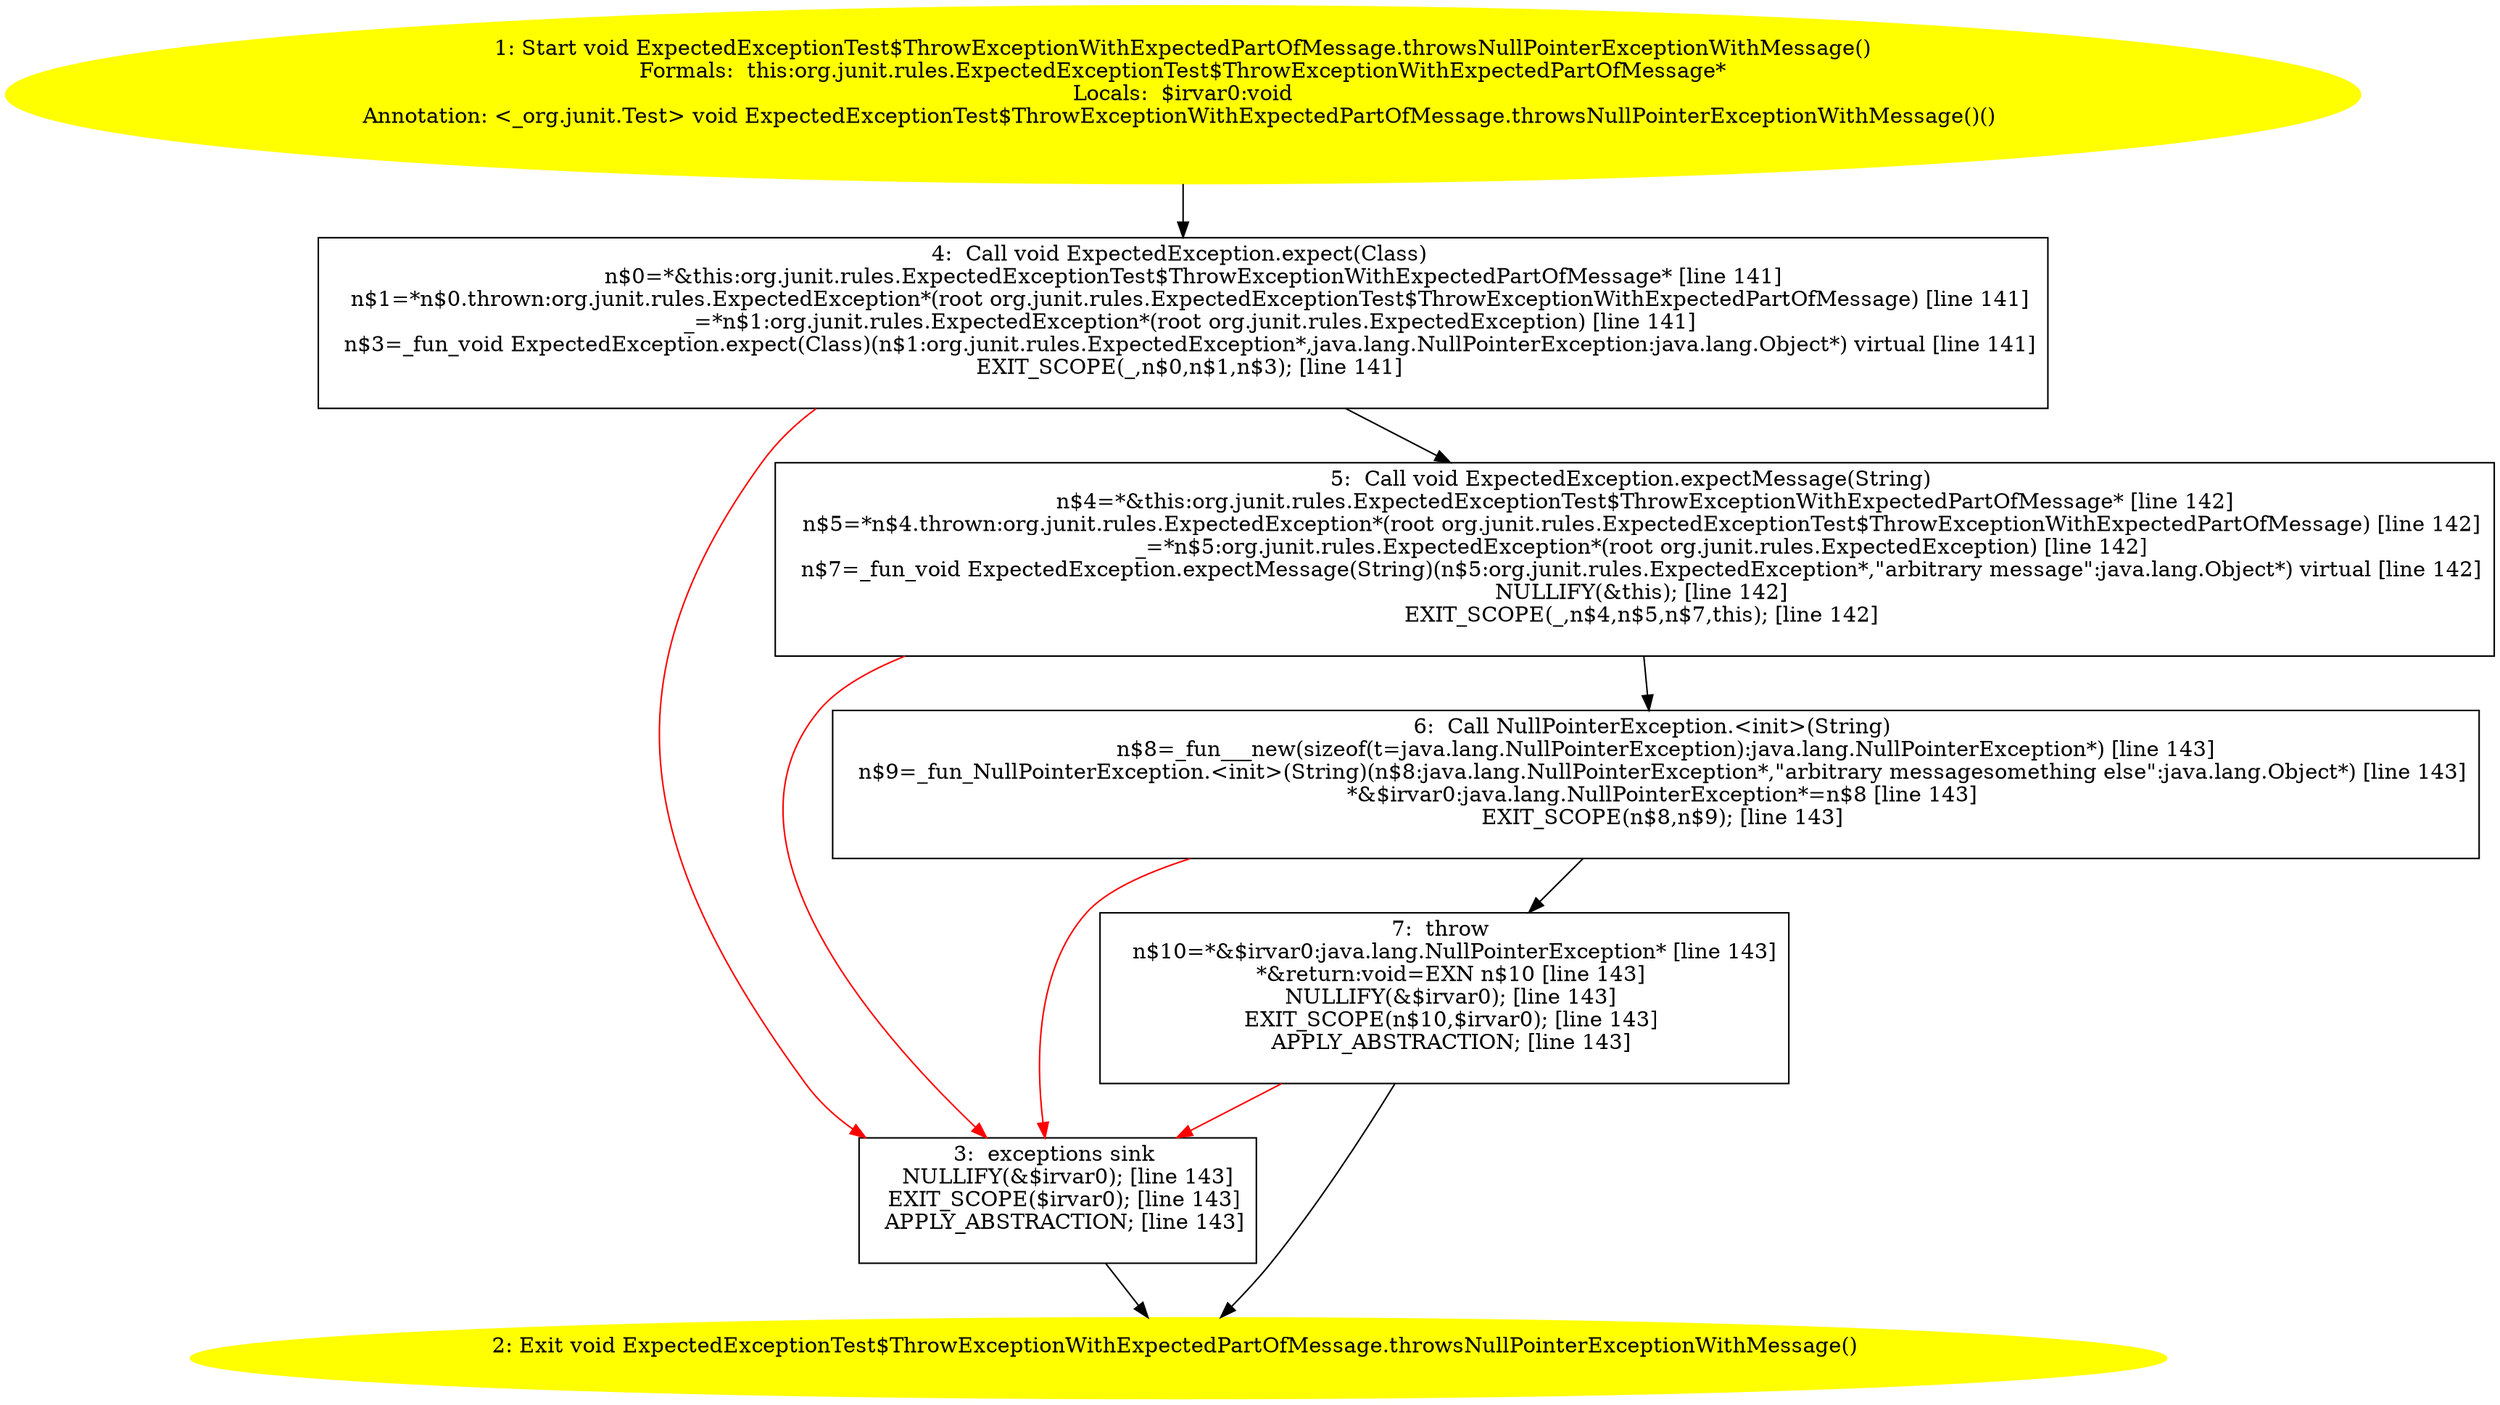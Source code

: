 /* @generated */
digraph cfg {
"org.junit.rules.ExpectedExceptionTest$ThrowExceptionWithExpectedPartOfMessage.throwsNullPointerExcep.e5b3691a82aeaaed73831b1298d64ff8_1" [label="1: Start void ExpectedExceptionTest$ThrowExceptionWithExpectedPartOfMessage.throwsNullPointerExceptionWithMessage()\nFormals:  this:org.junit.rules.ExpectedExceptionTest$ThrowExceptionWithExpectedPartOfMessage*\nLocals:  $irvar0:void\nAnnotation: <_org.junit.Test> void ExpectedExceptionTest$ThrowExceptionWithExpectedPartOfMessage.throwsNullPointerExceptionWithMessage()() \n  " color=yellow style=filled]
	

	 "org.junit.rules.ExpectedExceptionTest$ThrowExceptionWithExpectedPartOfMessage.throwsNullPointerExcep.e5b3691a82aeaaed73831b1298d64ff8_1" -> "org.junit.rules.ExpectedExceptionTest$ThrowExceptionWithExpectedPartOfMessage.throwsNullPointerExcep.e5b3691a82aeaaed73831b1298d64ff8_4" ;
"org.junit.rules.ExpectedExceptionTest$ThrowExceptionWithExpectedPartOfMessage.throwsNullPointerExcep.e5b3691a82aeaaed73831b1298d64ff8_2" [label="2: Exit void ExpectedExceptionTest$ThrowExceptionWithExpectedPartOfMessage.throwsNullPointerExceptionWithMessage() \n  " color=yellow style=filled]
	

"org.junit.rules.ExpectedExceptionTest$ThrowExceptionWithExpectedPartOfMessage.throwsNullPointerExcep.e5b3691a82aeaaed73831b1298d64ff8_3" [label="3:  exceptions sink \n   NULLIFY(&$irvar0); [line 143]\n  EXIT_SCOPE($irvar0); [line 143]\n  APPLY_ABSTRACTION; [line 143]\n " shape="box"]
	

	 "org.junit.rules.ExpectedExceptionTest$ThrowExceptionWithExpectedPartOfMessage.throwsNullPointerExcep.e5b3691a82aeaaed73831b1298d64ff8_3" -> "org.junit.rules.ExpectedExceptionTest$ThrowExceptionWithExpectedPartOfMessage.throwsNullPointerExcep.e5b3691a82aeaaed73831b1298d64ff8_2" ;
"org.junit.rules.ExpectedExceptionTest$ThrowExceptionWithExpectedPartOfMessage.throwsNullPointerExcep.e5b3691a82aeaaed73831b1298d64ff8_4" [label="4:  Call void ExpectedException.expect(Class) \n   n$0=*&this:org.junit.rules.ExpectedExceptionTest$ThrowExceptionWithExpectedPartOfMessage* [line 141]\n  n$1=*n$0.thrown:org.junit.rules.ExpectedException*(root org.junit.rules.ExpectedExceptionTest$ThrowExceptionWithExpectedPartOfMessage) [line 141]\n  _=*n$1:org.junit.rules.ExpectedException*(root org.junit.rules.ExpectedException) [line 141]\n  n$3=_fun_void ExpectedException.expect(Class)(n$1:org.junit.rules.ExpectedException*,java.lang.NullPointerException:java.lang.Object*) virtual [line 141]\n  EXIT_SCOPE(_,n$0,n$1,n$3); [line 141]\n " shape="box"]
	

	 "org.junit.rules.ExpectedExceptionTest$ThrowExceptionWithExpectedPartOfMessage.throwsNullPointerExcep.e5b3691a82aeaaed73831b1298d64ff8_4" -> "org.junit.rules.ExpectedExceptionTest$ThrowExceptionWithExpectedPartOfMessage.throwsNullPointerExcep.e5b3691a82aeaaed73831b1298d64ff8_5" ;
	 "org.junit.rules.ExpectedExceptionTest$ThrowExceptionWithExpectedPartOfMessage.throwsNullPointerExcep.e5b3691a82aeaaed73831b1298d64ff8_4" -> "org.junit.rules.ExpectedExceptionTest$ThrowExceptionWithExpectedPartOfMessage.throwsNullPointerExcep.e5b3691a82aeaaed73831b1298d64ff8_3" [color="red" ];
"org.junit.rules.ExpectedExceptionTest$ThrowExceptionWithExpectedPartOfMessage.throwsNullPointerExcep.e5b3691a82aeaaed73831b1298d64ff8_5" [label="5:  Call void ExpectedException.expectMessage(String) \n   n$4=*&this:org.junit.rules.ExpectedExceptionTest$ThrowExceptionWithExpectedPartOfMessage* [line 142]\n  n$5=*n$4.thrown:org.junit.rules.ExpectedException*(root org.junit.rules.ExpectedExceptionTest$ThrowExceptionWithExpectedPartOfMessage) [line 142]\n  _=*n$5:org.junit.rules.ExpectedException*(root org.junit.rules.ExpectedException) [line 142]\n  n$7=_fun_void ExpectedException.expectMessage(String)(n$5:org.junit.rules.ExpectedException*,\"arbitrary message\":java.lang.Object*) virtual [line 142]\n  NULLIFY(&this); [line 142]\n  EXIT_SCOPE(_,n$4,n$5,n$7,this); [line 142]\n " shape="box"]
	

	 "org.junit.rules.ExpectedExceptionTest$ThrowExceptionWithExpectedPartOfMessage.throwsNullPointerExcep.e5b3691a82aeaaed73831b1298d64ff8_5" -> "org.junit.rules.ExpectedExceptionTest$ThrowExceptionWithExpectedPartOfMessage.throwsNullPointerExcep.e5b3691a82aeaaed73831b1298d64ff8_6" ;
	 "org.junit.rules.ExpectedExceptionTest$ThrowExceptionWithExpectedPartOfMessage.throwsNullPointerExcep.e5b3691a82aeaaed73831b1298d64ff8_5" -> "org.junit.rules.ExpectedExceptionTest$ThrowExceptionWithExpectedPartOfMessage.throwsNullPointerExcep.e5b3691a82aeaaed73831b1298d64ff8_3" [color="red" ];
"org.junit.rules.ExpectedExceptionTest$ThrowExceptionWithExpectedPartOfMessage.throwsNullPointerExcep.e5b3691a82aeaaed73831b1298d64ff8_6" [label="6:  Call NullPointerException.<init>(String) \n   n$8=_fun___new(sizeof(t=java.lang.NullPointerException):java.lang.NullPointerException*) [line 143]\n  n$9=_fun_NullPointerException.<init>(String)(n$8:java.lang.NullPointerException*,\"arbitrary messagesomething else\":java.lang.Object*) [line 143]\n  *&$irvar0:java.lang.NullPointerException*=n$8 [line 143]\n  EXIT_SCOPE(n$8,n$9); [line 143]\n " shape="box"]
	

	 "org.junit.rules.ExpectedExceptionTest$ThrowExceptionWithExpectedPartOfMessage.throwsNullPointerExcep.e5b3691a82aeaaed73831b1298d64ff8_6" -> "org.junit.rules.ExpectedExceptionTest$ThrowExceptionWithExpectedPartOfMessage.throwsNullPointerExcep.e5b3691a82aeaaed73831b1298d64ff8_7" ;
	 "org.junit.rules.ExpectedExceptionTest$ThrowExceptionWithExpectedPartOfMessage.throwsNullPointerExcep.e5b3691a82aeaaed73831b1298d64ff8_6" -> "org.junit.rules.ExpectedExceptionTest$ThrowExceptionWithExpectedPartOfMessage.throwsNullPointerExcep.e5b3691a82aeaaed73831b1298d64ff8_3" [color="red" ];
"org.junit.rules.ExpectedExceptionTest$ThrowExceptionWithExpectedPartOfMessage.throwsNullPointerExcep.e5b3691a82aeaaed73831b1298d64ff8_7" [label="7:  throw \n   n$10=*&$irvar0:java.lang.NullPointerException* [line 143]\n  *&return:void=EXN n$10 [line 143]\n  NULLIFY(&$irvar0); [line 143]\n  EXIT_SCOPE(n$10,$irvar0); [line 143]\n  APPLY_ABSTRACTION; [line 143]\n " shape="box"]
	

	 "org.junit.rules.ExpectedExceptionTest$ThrowExceptionWithExpectedPartOfMessage.throwsNullPointerExcep.e5b3691a82aeaaed73831b1298d64ff8_7" -> "org.junit.rules.ExpectedExceptionTest$ThrowExceptionWithExpectedPartOfMessage.throwsNullPointerExcep.e5b3691a82aeaaed73831b1298d64ff8_2" ;
	 "org.junit.rules.ExpectedExceptionTest$ThrowExceptionWithExpectedPartOfMessage.throwsNullPointerExcep.e5b3691a82aeaaed73831b1298d64ff8_7" -> "org.junit.rules.ExpectedExceptionTest$ThrowExceptionWithExpectedPartOfMessage.throwsNullPointerExcep.e5b3691a82aeaaed73831b1298d64ff8_3" [color="red" ];
}
